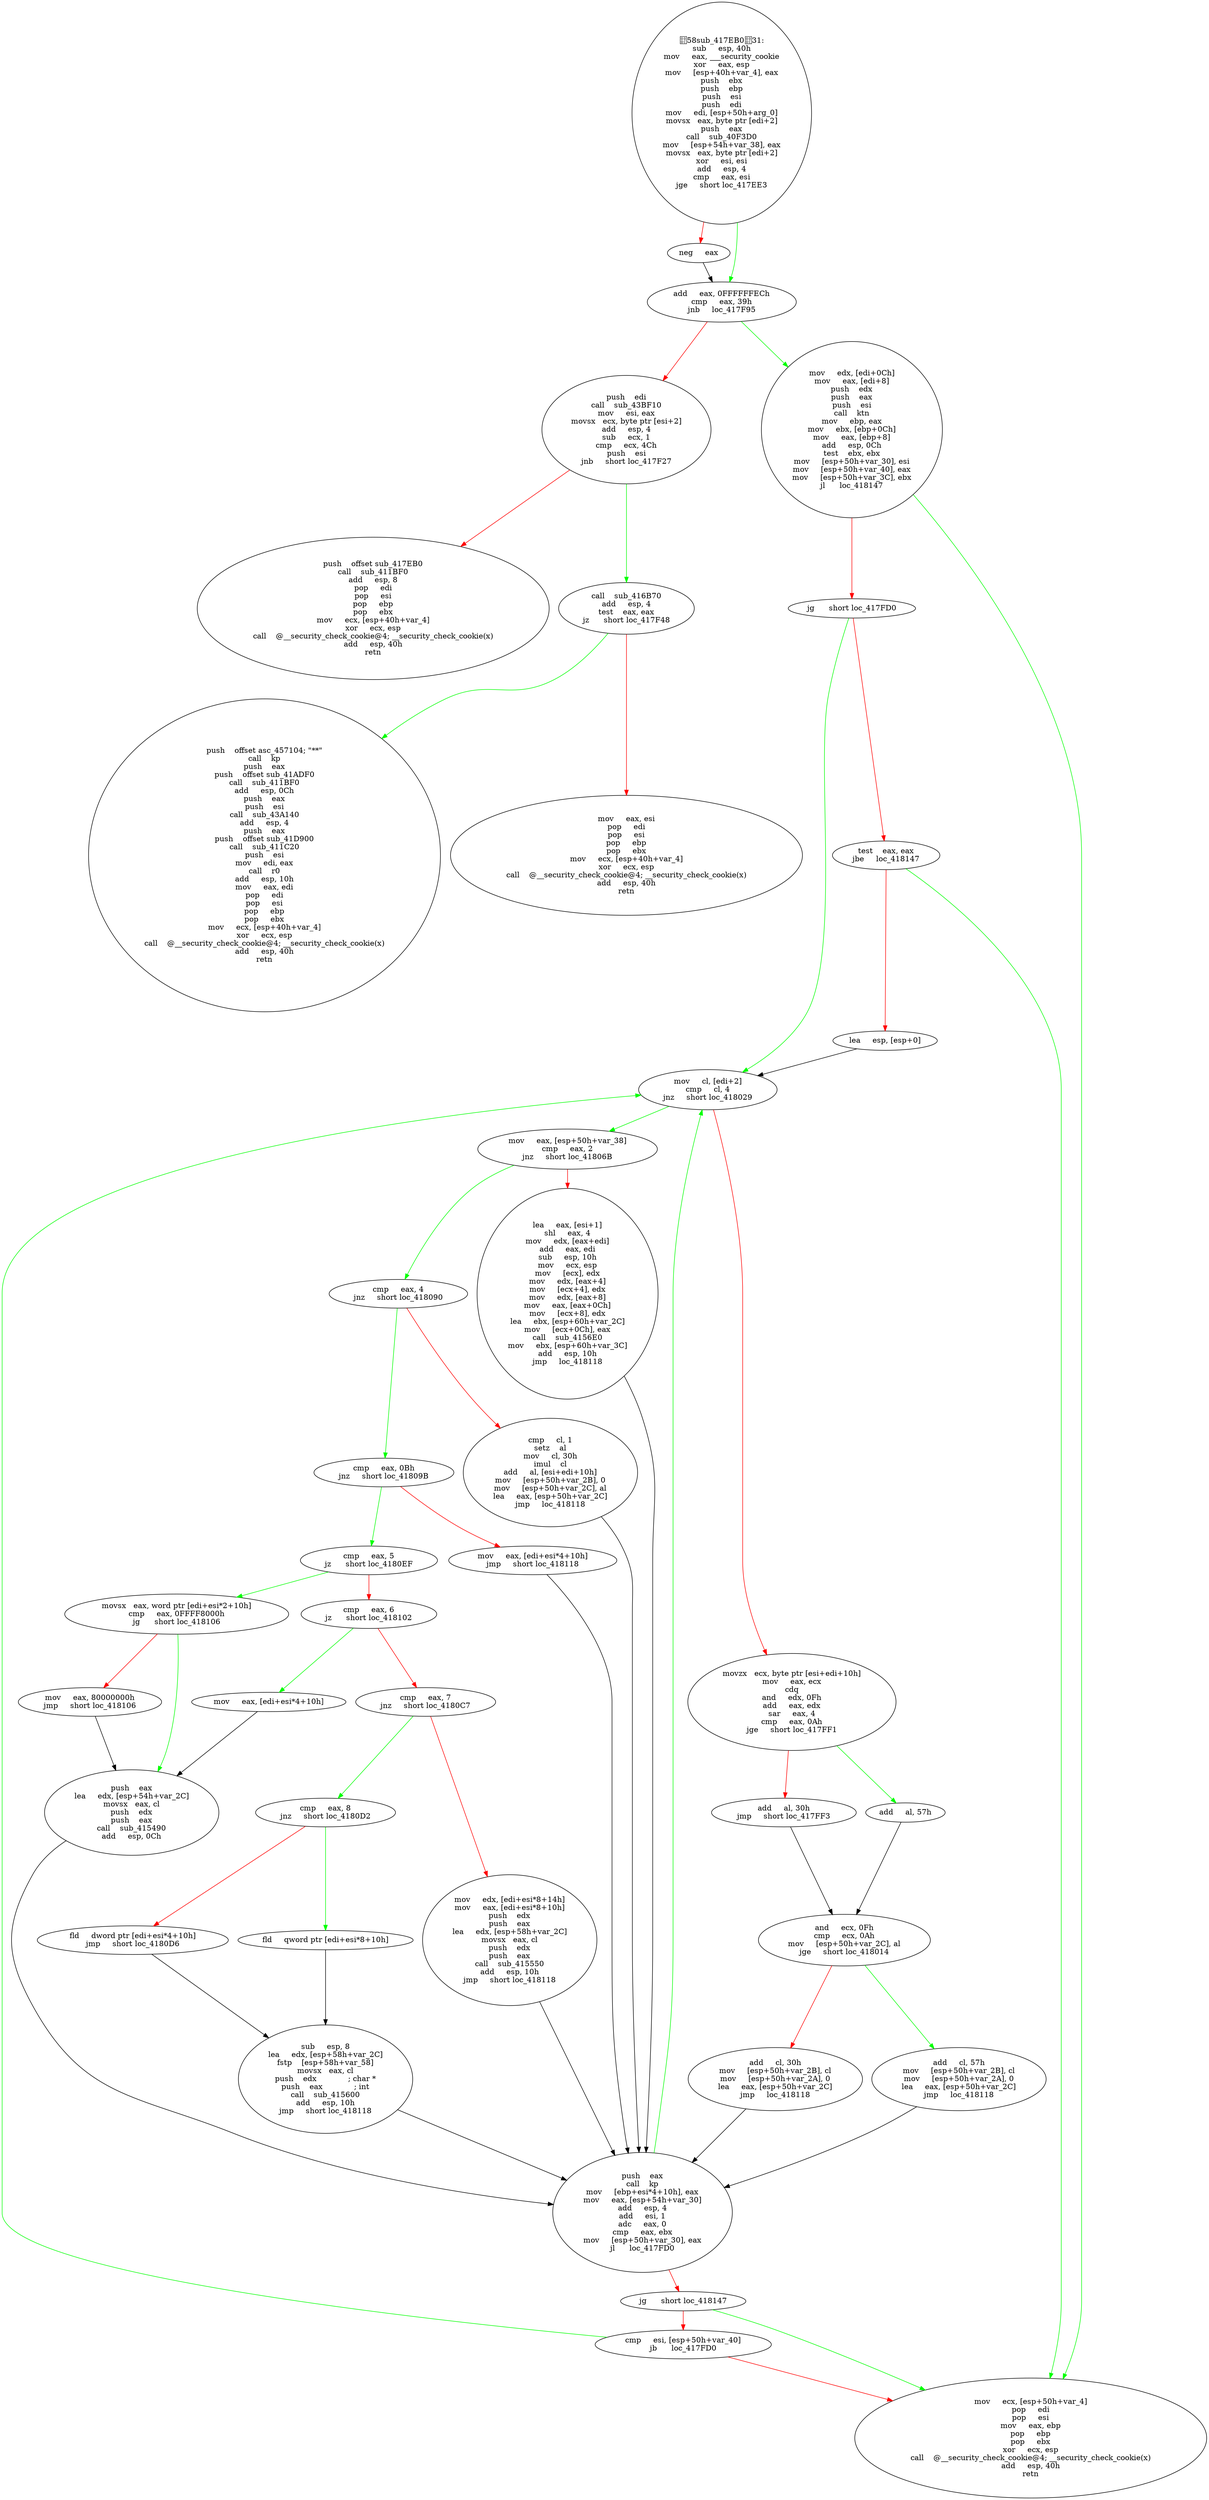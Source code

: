 digraph G{
Node0 [label = "58sub_417EB031:
sub     esp, 40h
mov     eax, ___security_cookie
xor     eax, esp
mov     [esp+40h+var_4], eax
push    ebx
push    ebp
push    esi
push    edi
mov     edi, [esp+50h+arg_0]
movsx   eax, byte ptr [edi+2]
push    eax
call    sub_40F3D0
mov     [esp+54h+var_38], eax
movsx   eax, byte ptr [edi+2]
xor     esi, esi
add     esp, 4
cmp     eax, esi
jge     short loc_417EE3"]
Node1 [label = "neg     eax"]
Node2 [label = "add     eax, 0FFFFFFECh
cmp     eax, 39h
jnb     loc_417F95"]
Node3 [label = "push    edi
call    sub_43BF10
mov     esi, eax
movsx   ecx, byte ptr [esi+2]
add     esp, 4
sub     ecx, 1
cmp     ecx, 4Ch
push    esi
jnb     short loc_417F27"]
Node4 [label = "push    offset sub_417EB0
call    sub_411BF0
add     esp, 8
pop     edi
pop     esi
pop     ebp
pop     ebx
mov     ecx, [esp+40h+var_4]
xor     ecx, esp
call    @__security_check_cookie@4; __security_check_cookie(x)
add     esp, 40h
retn"]
Node5 [label = "call    sub_416B70
add     esp, 4
test    eax, eax
jz      short loc_417F48"]
Node6 [label = "mov     eax, esi
pop     edi
pop     esi
pop     ebp
pop     ebx
mov     ecx, [esp+40h+var_4]
xor     ecx, esp
call    @__security_check_cookie@4; __security_check_cookie(x)
add     esp, 40h
retn"]
Node7 [label = "push    offset asc_457104; \"**\"
call    kp
push    eax
push    offset sub_41ADF0
call    sub_411BF0
add     esp, 0Ch
push    eax
push    esi
call    sub_43A140
add     esp, 4
push    eax
push    offset sub_41D900
call    sub_411C20
push    esi
mov     edi, eax
call    r0
add     esp, 10h
mov     eax, edi
pop     edi
pop     esi
pop     ebp
pop     ebx
mov     ecx, [esp+40h+var_4]
xor     ecx, esp
call    @__security_check_cookie@4; __security_check_cookie(x)
add     esp, 40h
retn"]
Node8 [label = "mov     edx, [edi+0Ch]
mov     eax, [edi+8]
push    edx
push    eax
push    esi
call    ktn
mov     ebp, eax
mov     ebx, [ebp+0Ch]
mov     eax, [ebp+8]
add     esp, 0Ch
test    ebx, ebx
mov     [esp+50h+var_30], esi
mov     [esp+50h+var_40], eax
mov     [esp+50h+var_3C], ebx
jl      loc_418147"]
Node9 [label = "jg      short loc_417FD0"]
Node10 [label = "test    eax, eax
jbe     loc_418147"]
Node11 [label = "lea     esp, [esp+0]"]
Node12 [label = "mov     cl, [edi+2]
cmp     cl, 4
jnz     short loc_418029"]
Node13 [label = "movzx   ecx, byte ptr [esi+edi+10h]
mov     eax, ecx
cdq
and     edx, 0Fh
add     eax, edx
sar     eax, 4
cmp     eax, 0Ah
jge     short loc_417FF1"]
Node14 [label = "add     al, 30h
jmp     short loc_417FF3"]
Node15 [label = "add     al, 57h"]
Node16 [label = "and     ecx, 0Fh
cmp     ecx, 0Ah
mov     [esp+50h+var_2C], al
jge     short loc_418014"]
Node17 [label = "add     cl, 30h
mov     [esp+50h+var_2B], cl
mov     [esp+50h+var_2A], 0
lea     eax, [esp+50h+var_2C]
jmp     loc_418118"]
Node18 [label = "add     cl, 57h
mov     [esp+50h+var_2B], cl
mov     [esp+50h+var_2A], 0
lea     eax, [esp+50h+var_2C]
jmp     loc_418118"]
Node19 [label = "mov     eax, [esp+50h+var_38]
cmp     eax, 2
jnz     short loc_41806B"]
Node20 [label = "lea     eax, [esi+1]
shl     eax, 4
mov     edx, [eax+edi]
add     eax, edi
sub     esp, 10h
mov     ecx, esp
mov     [ecx], edx
mov     edx, [eax+4]
mov     [ecx+4], edx
mov     edx, [eax+8]
mov     eax, [eax+0Ch]
mov     [ecx+8], edx
lea     ebx, [esp+60h+var_2C]
mov     [ecx+0Ch], eax
call    sub_4156E0
mov     ebx, [esp+60h+var_3C]
add     esp, 10h
jmp     loc_418118"]
Node21 [label = "cmp     eax, 4
jnz     short loc_418090"]
Node22 [label = "cmp     cl, 1
setz    al
mov     cl, 30h
imul    cl
add     al, [esi+edi+10h]
mov     [esp+50h+var_2B], 0
mov     [esp+50h+var_2C], al
lea     eax, [esp+50h+var_2C]
jmp     loc_418118"]
Node23 [label = "cmp     eax, 0Bh
jnz     short loc_41809B"]
Node24 [label = "mov     eax, [edi+esi*4+10h]
jmp     short loc_418118"]
Node25 [label = "cmp     eax, 5
jz      short loc_4180EF"]
Node26 [label = "cmp     eax, 6
jz      short loc_418102"]
Node27 [label = "cmp     eax, 7
jnz     short loc_4180C7"]
Node28 [label = "mov     edx, [edi+esi*8+14h]
mov     eax, [edi+esi*8+10h]
push    edx
push    eax
lea     edx, [esp+58h+var_2C]
movsx   eax, cl
push    edx
push    eax
call    sub_415550
add     esp, 10h
jmp     short loc_418118"]
Node29 [label = "cmp     eax, 8
jnz     short loc_4180D2"]
Node30 [label = "fld     dword ptr [edi+esi*4+10h]
jmp     short loc_4180D6"]
Node31 [label = "fld     qword ptr [edi+esi*8+10h]"]
Node32 [label = "sub     esp, 8
lea     edx, [esp+58h+var_2C]
fstp    [esp+58h+var_58]
movsx   eax, cl
push    edx             ; char *
push    eax             ; int
call    sub_415600
add     esp, 10h
jmp     short loc_418118"]
Node33 [label = "movsx   eax, word ptr [edi+esi*2+10h]
cmp     eax, 0FFFF8000h
jg      short loc_418106"]
Node34 [label = "mov     eax, 80000000h
jmp     short loc_418106"]
Node35 [label = "mov     eax, [edi+esi*4+10h]"]
Node36 [label = "push    eax
lea     edx, [esp+54h+var_2C]
movsx   eax, cl
push    edx
push    eax
call    sub_415490
add     esp, 0Ch"]
Node37 [label = "push    eax
call    kp
mov     [ebp+esi*4+10h], eax
mov     eax, [esp+54h+var_30]
add     esp, 4
add     esi, 1
adc     eax, 0
cmp     eax, ebx
mov     [esp+50h+var_30], eax
jl      loc_417FD0"]
Node38 [label = "jg      short loc_418147"]
Node39 [label = "cmp     esi, [esp+50h+var_40]
jb      loc_417FD0"]
Node40 [label = "mov     ecx, [esp+50h+var_4]
pop     edi
pop     esi
mov     eax, ebp
pop     ebp
pop     ebx
xor     ecx, esp
call    @__security_check_cookie@4; __security_check_cookie(x)
add     esp, 40h
retn"]
Node0 -> Node1 [color = "red"]
Node0 -> Node2 [color = "green"]
Node1 -> Node2 [color = "black"]
Node2 -> Node3 [color = "red"]
Node2 -> Node8 [color = "green"]
Node3 -> Node4 [color = "red"]
Node3 -> Node5 [color = "green"]
Node5 -> Node6 [color = "red"]
Node5 -> Node7 [color = "green"]
Node8 -> Node9 [color = "red"]
Node8 -> Node40 [color = "green"]
Node9 -> Node10 [color = "red"]
Node9 -> Node12 [color = "green"]
Node10 -> Node11 [color = "red"]
Node10 -> Node40 [color = "green"]
Node11 -> Node12 [color = "black"]
Node12 -> Node13 [color = "red"]
Node12 -> Node19 [color = "green"]
Node13 -> Node14 [color = "red"]
Node13 -> Node15 [color = "green"]
Node14 -> Node16 [color = "black"]
Node15 -> Node16 [color = "black"]
Node16 -> Node17 [color = "red"]
Node16 -> Node18 [color = "green"]
Node17 -> Node37 [color = "black"]
Node18 -> Node37 [color = "black"]
Node19 -> Node20 [color = "red"]
Node19 -> Node21 [color = "green"]
Node20 -> Node37 [color = "black"]
Node21 -> Node22 [color = "red"]
Node21 -> Node23 [color = "green"]
Node22 -> Node37 [color = "black"]
Node23 -> Node24 [color = "red"]
Node23 -> Node25 [color = "green"]
Node24 -> Node37 [color = "black"]
Node25 -> Node26 [color = "red"]
Node25 -> Node33 [color = "green"]
Node26 -> Node27 [color = "red"]
Node26 -> Node35 [color = "green"]
Node27 -> Node28 [color = "red"]
Node27 -> Node29 [color = "green"]
Node28 -> Node37 [color = "black"]
Node29 -> Node30 [color = "red"]
Node29 -> Node31 [color = "green"]
Node30 -> Node32 [color = "black"]
Node31 -> Node32 [color = "black"]
Node32 -> Node37 [color = "black"]
Node33 -> Node34 [color = "red"]
Node33 -> Node36 [color = "green"]
Node34 -> Node36 [color = "black"]
Node35 -> Node36 [color = "black"]
Node36 -> Node37 [color = "black"]
Node37 -> Node12 [color = "green"]
Node37 -> Node38 [color = "red"]
Node38 -> Node39 [color = "red"]
Node38 -> Node40 [color = "green"]
Node39 -> Node12 [color = "green"]
Node39 -> Node40 [color = "red"]
}